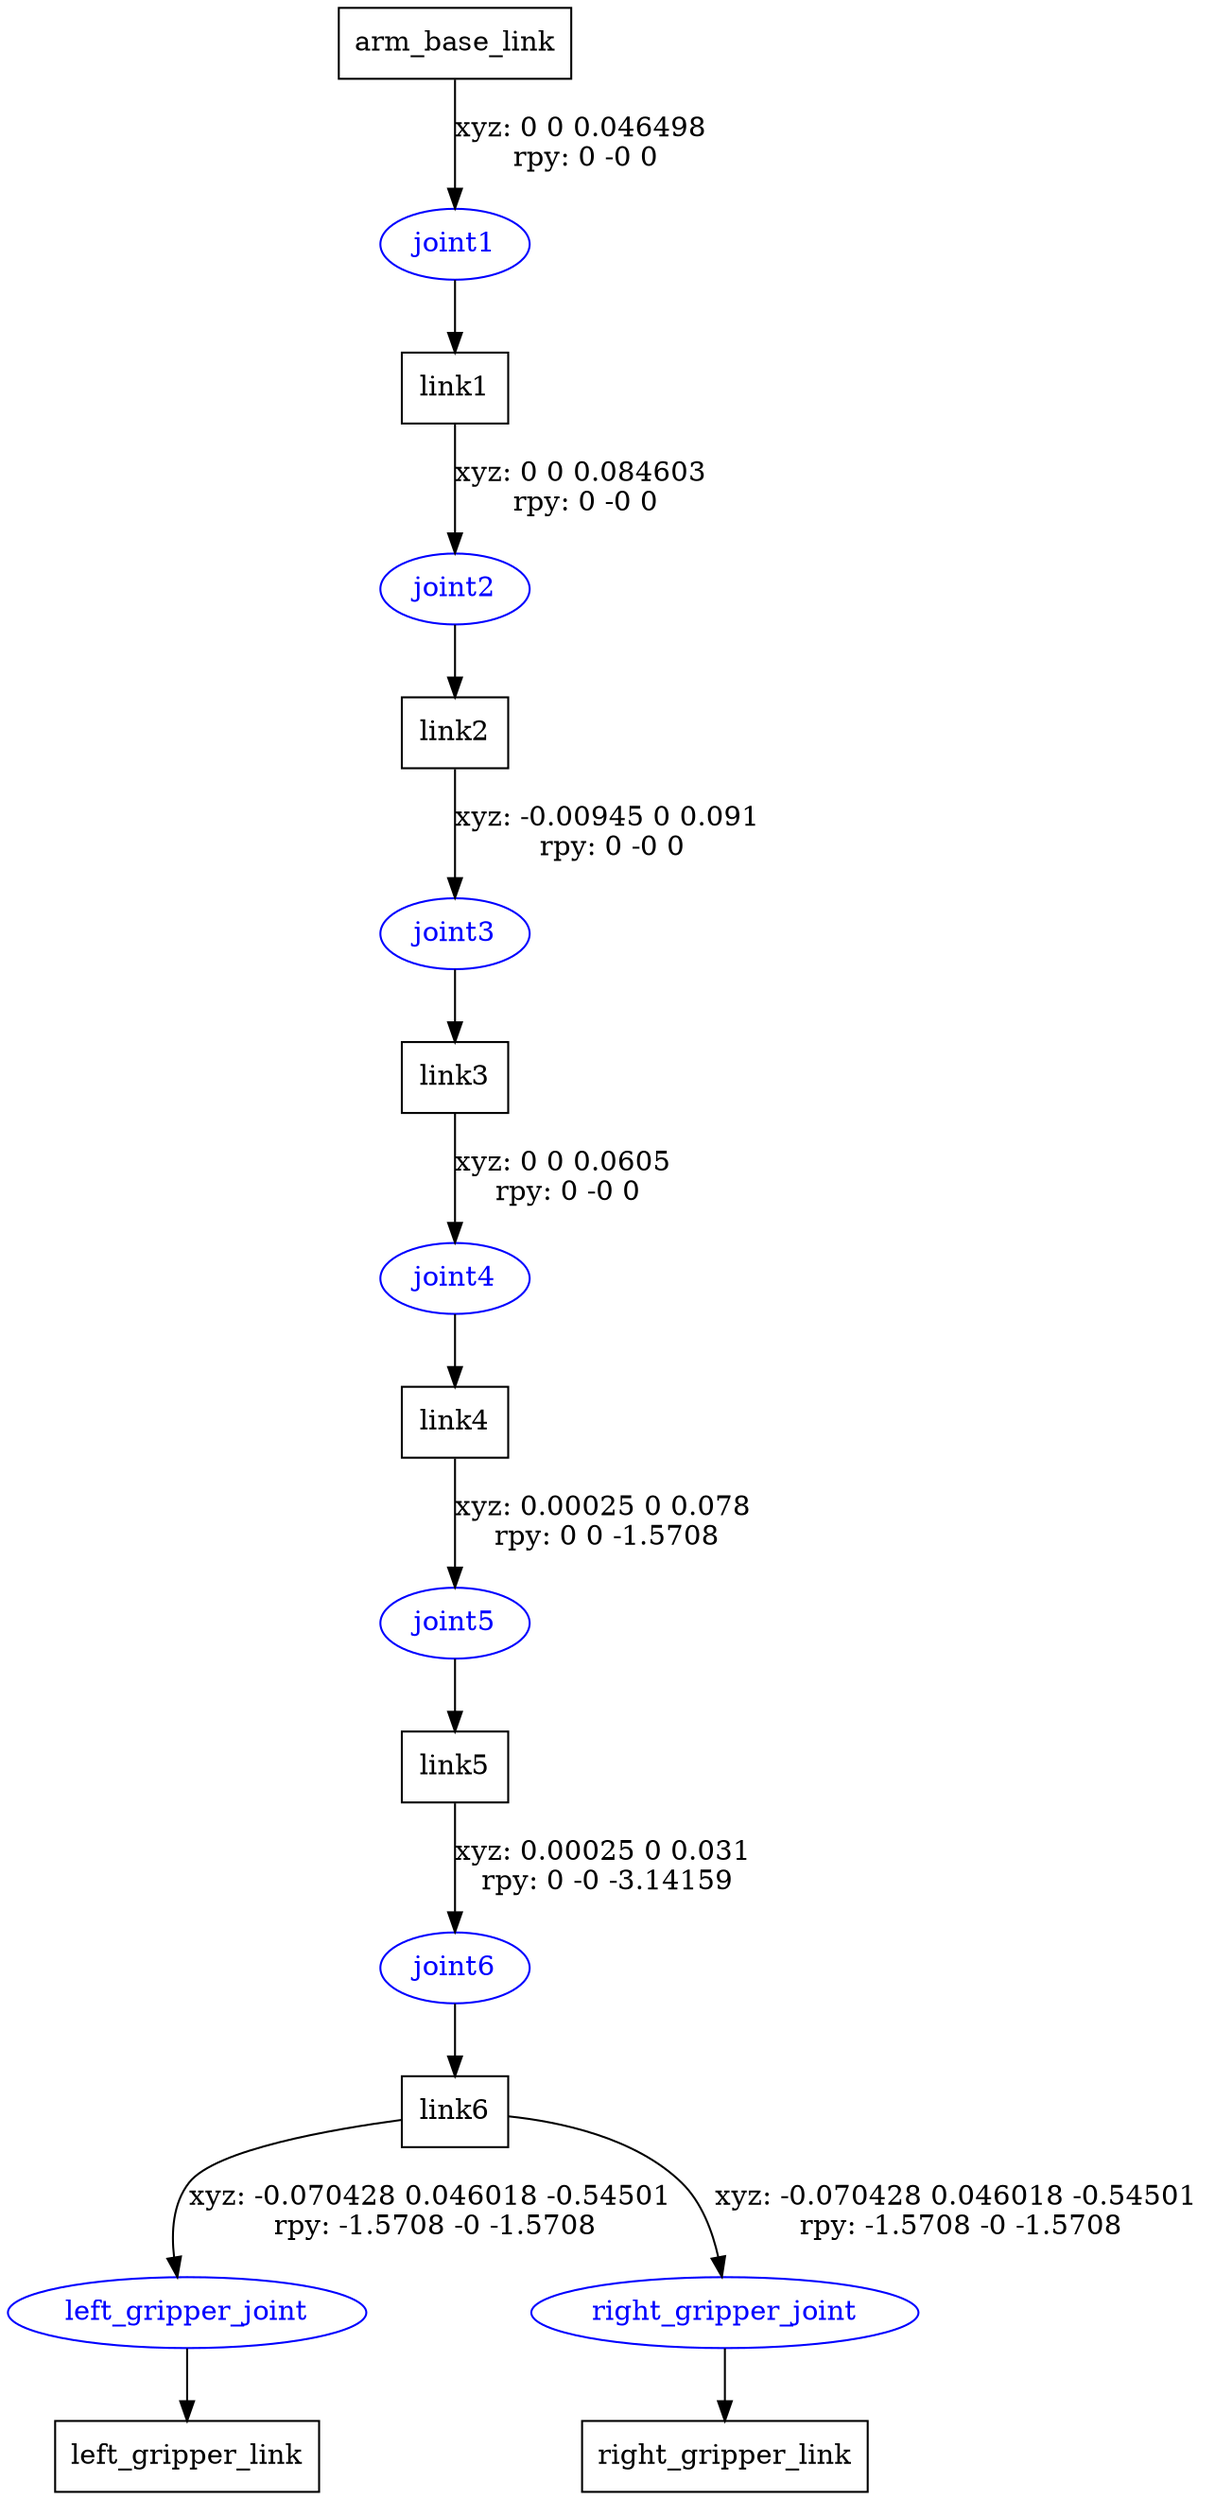 digraph G {
node [shape=box];
"arm_base_link" [label="arm_base_link"];
"link1" [label="link1"];
"link2" [label="link2"];
"link3" [label="link3"];
"link4" [label="link4"];
"link5" [label="link5"];
"link6" [label="link6"];
"left_gripper_link" [label="left_gripper_link"];
"right_gripper_link" [label="right_gripper_link"];
node [shape=ellipse, color=blue, fontcolor=blue];
"arm_base_link" -> "joint1" [label="xyz: 0 0 0.046498 \nrpy: 0 -0 0"]
"joint1" -> "link1"
"link1" -> "joint2" [label="xyz: 0 0 0.084603 \nrpy: 0 -0 0"]
"joint2" -> "link2"
"link2" -> "joint3" [label="xyz: -0.00945 0 0.091 \nrpy: 0 -0 0"]
"joint3" -> "link3"
"link3" -> "joint4" [label="xyz: 0 0 0.0605 \nrpy: 0 -0 0"]
"joint4" -> "link4"
"link4" -> "joint5" [label="xyz: 0.00025 0 0.078 \nrpy: 0 0 -1.5708"]
"joint5" -> "link5"
"link5" -> "joint6" [label="xyz: 0.00025 0 0.031 \nrpy: 0 -0 -3.14159"]
"joint6" -> "link6"
"link6" -> "left_gripper_joint" [label="xyz: -0.070428 0.046018 -0.54501 \nrpy: -1.5708 -0 -1.5708"]
"left_gripper_joint" -> "left_gripper_link"
"link6" -> "right_gripper_joint" [label="xyz: -0.070428 0.046018 -0.54501 \nrpy: -1.5708 -0 -1.5708"]
"right_gripper_joint" -> "right_gripper_link"
}
